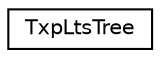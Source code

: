 digraph "Graphical Class Hierarchy"
{
  edge [fontname="Helvetica",fontsize="10",labelfontname="Helvetica",labelfontsize="10"];
  node [fontname="Helvetica",fontsize="10",shape=record];
  rankdir="LR";
  Node0 [label="TxpLtsTree",height=0.2,width=0.4,color="black", fillcolor="white", style="filled",URL="$structkaldi_1_1TxpLtsTree.html",tooltip="A cart tree. "];
}
